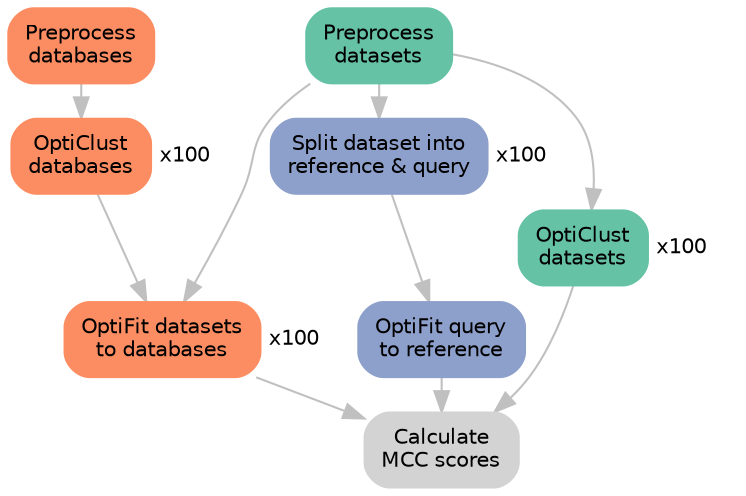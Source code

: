 # RColorBrewer::brewer.pal(n=4, name='Set2')
digraph snakemake_dag {
    graph[bgcolor=white, nodesep=0.05, ranksep=0.05, outputorder=edgesfirst]
    node[shape=box, style="rounded,filled",
         fontname=helvetica, fontsize=10, penwidth=1];
    edge[penwidth=1, color=grey,
         fontname=helvetica, fontsize=10];

  node[color="#66C2A5"]
	1[label="Preprocess\ndatasets"];
	2[label="OptiClust\ndatasets"];

  node[color="#FC8D62"]
	11[label="Preprocess\ndatabases"];
	12[label="OptiClust\ndatabases"];
	13[label="OptiFit datasets\nto databases"];

  node[color="#8DA0CB"]
	20[label="Split dataset into\nreference & query"];
	21[label="OptiFit query\nto reference"];

  node[color="lightgray"]
	30[label="Calculate\nMCC scores"];

	1 -> 2
	2 -> 30

	11 -> 12 -> 13
	1 -> 13
	13 -> 30

	20 -> 21
	1 -> 20
	21 -> 30

	edge[label="x100", color="white", arrowhead=none]
	2 -> 2
	12 -> 12
	13 -> 13
	20 -> 20
}